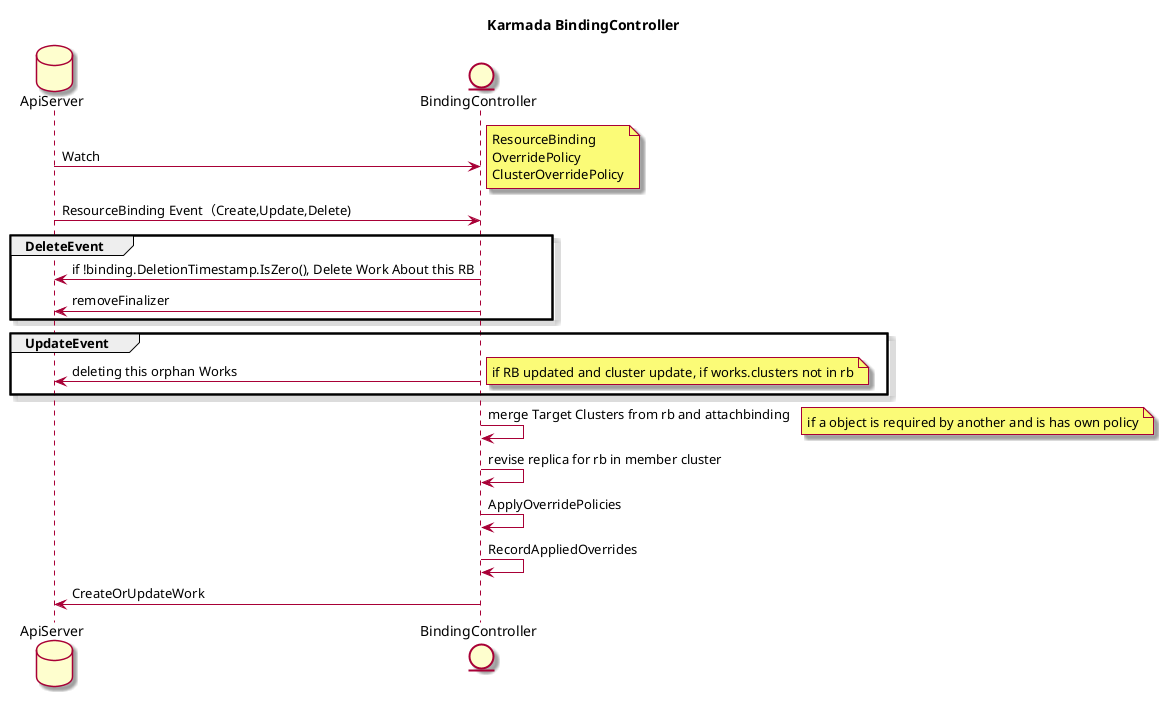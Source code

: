 @startuml

skin rose

title "Karmada BindingController"


database "ApiServer" as ApiServer
entity "BindingController" as binding


ApiServer -> binding : Watch

note right
ResourceBinding
OverridePolicy
ClusterOverridePolicy
end note

ApiServer -> binding: ResourceBinding Event（Create,Update,Delete)
group DeleteEvent
    binding -> ApiServer: if !binding.DeletionTimestamp.IsZero(), Delete Work About this RB
    binding -> ApiServer: removeFinalizer
end

group UpdateEvent
    binding -> ApiServer: deleting this orphan Works
    note right
        if RB updated and cluster update, if works.clusters not in rb
    end note
end

binding -> binding: merge Target Clusters from rb and attachbinding

note right
    if a object is required by another and is has own policy
end note

binding -> binding: revise replica for rb in member cluster
binding -> binding: ApplyOverridePolicies
binding -> binding: RecordAppliedOverrides

binding -> ApiServer: CreateOrUpdateWork 

@enduml

